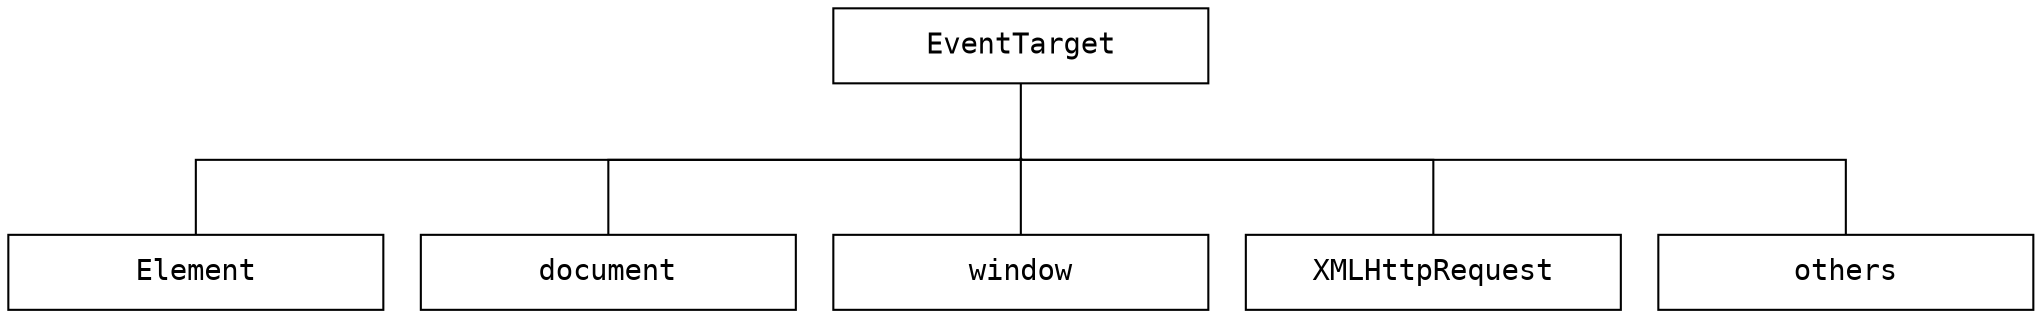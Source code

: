 digraph hierarchy {
  graph [rankdir=TB,splines=ortho,concentrate=true] // nodesep=0.2
  node [fontname=Courier,shape=box,width=2.5]
  edge [dir=none]

  EventTargetpoint [shape=point,width=0.01,height=0.01]

  EventTarget->EventTargetpoint
  EventTargetpoint->{Element, document, window, XMLHttpRequest, others}
}
